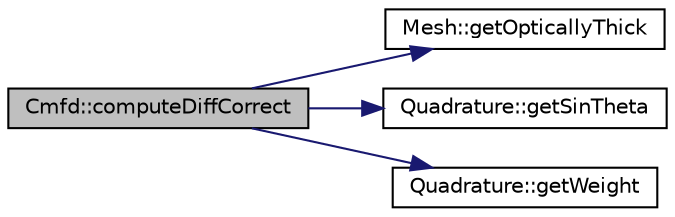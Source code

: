 digraph "Cmfd::computeDiffCorrect"
{
  edge [fontname="Helvetica",fontsize="10",labelfontname="Helvetica",labelfontsize="10"];
  node [fontname="Helvetica",fontsize="10",shape=record];
  rankdir="LR";
  Node1 [label="Cmfd::computeDiffCorrect",height=0.2,width=0.4,color="black", fillcolor="grey75", style="filled" fontcolor="black"];
  Node1 -> Node2 [color="midnightblue",fontsize="10",style="solid",fontname="Helvetica"];
  Node2 [label="Mesh::getOpticallyThick",height=0.2,width=0.4,color="black", fillcolor="white", style="filled",URL="$classMesh.html#ab98bd2d6ebcc7c9e46ae7e838cd2ad38",tooltip="Return whether optically thick diffusion correction factor is in use."];
  Node1 -> Node3 [color="midnightblue",fontsize="10",style="solid",fontname="Helvetica"];
  Node3 [label="Quadrature::getSinTheta",height=0.2,width=0.4,color="black", fillcolor="white", style="filled",URL="$classQuadrature.html#a891c96ac4127b45461832bd72cbaf364",tooltip="Returns the  value for a particular polar angle."];
  Node1 -> Node4 [color="midnightblue",fontsize="10",style="solid",fontname="Helvetica"];
  Node4 [label="Quadrature::getWeight",height=0.2,width=0.4,color="black", fillcolor="white", style="filled",URL="$classQuadrature.html#a7dde6379ad5b6b02cbc2aea3f5f9bce5",tooltip="Returns the weight value for a particular polar angle."];
}
